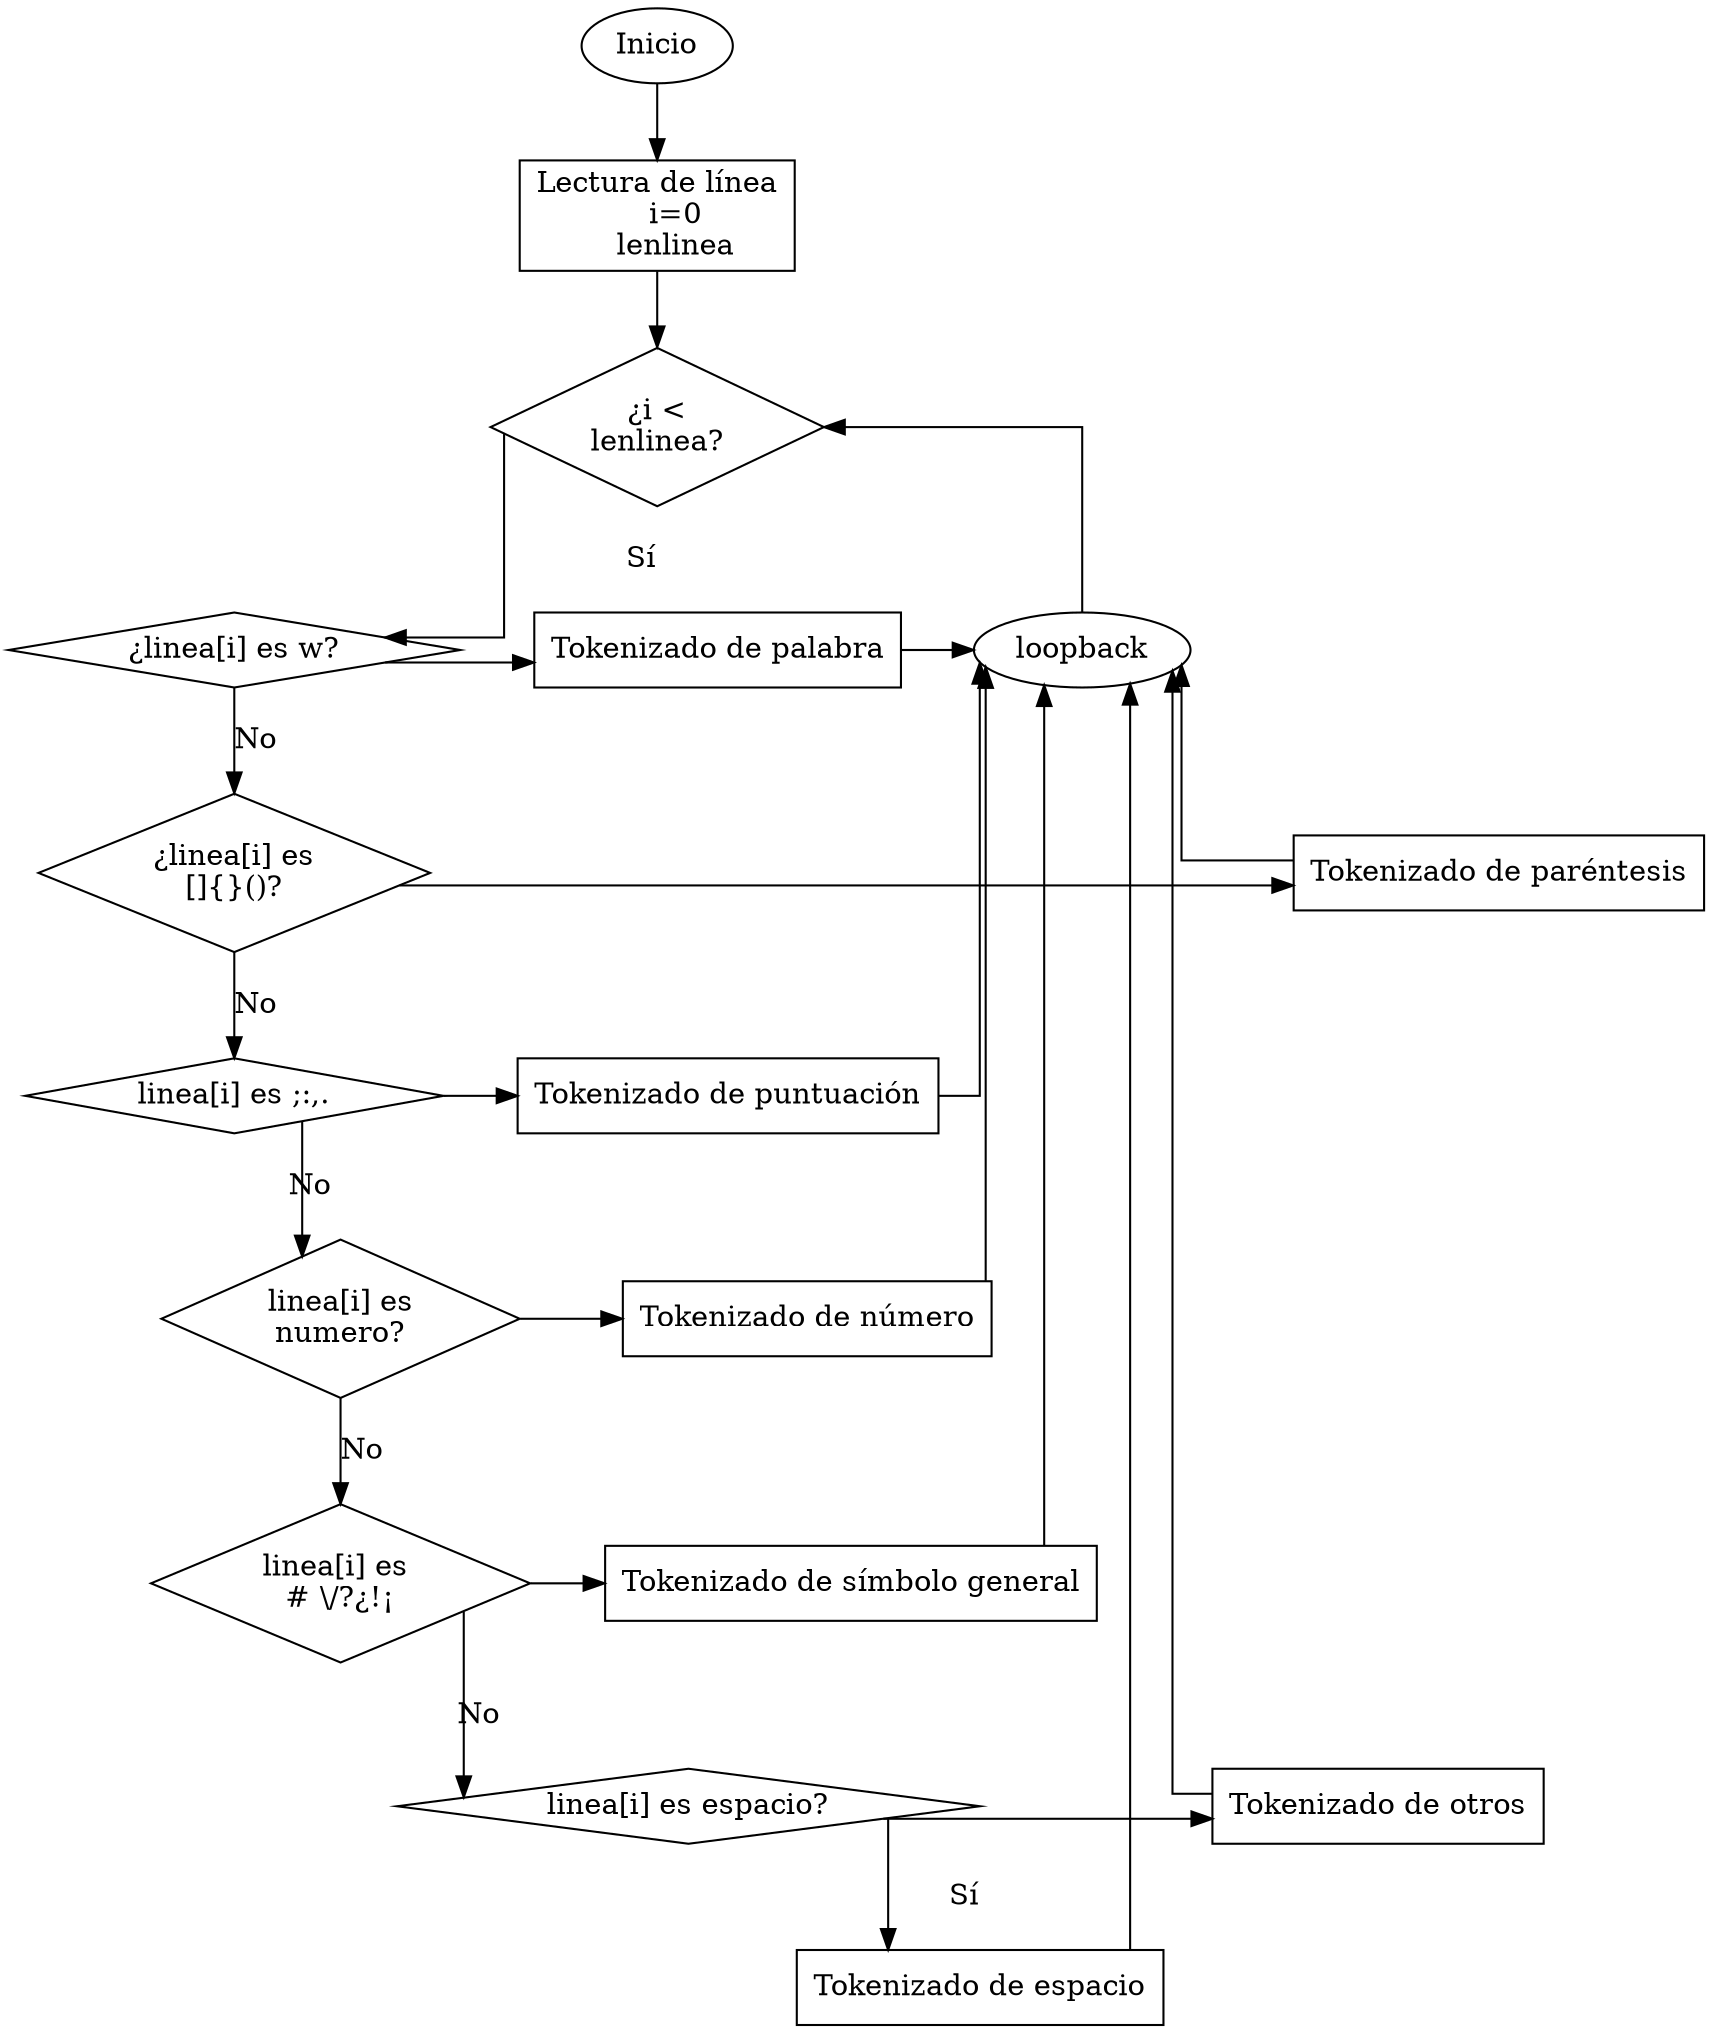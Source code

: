 digraph Diagram{
  splines=ortho

  inicio [label="Inicio" shape="ellipse"];
  loopback
  n1 [
      label="Lectura de línea
    i=0
    lenlinea"
      shape="box"
   ];
  n2 [
      label="¿i <\nlenlinea?"
      shape="diamond"
     ];
  n3 [
      label="¿linea[i] es \w?"
      shape="diamond"
  ];
  n4 [
    label="¿linea[i] es\n[]{}()?"
    shape="diamond"
  ];
  n5 [
    label="linea[i] es ;:,."
    shape="diamond"
  ];
  n6 [
    label="linea[i] es\nnumero?"
    shape="diamond"
  ];
  n8 [
    label="linea[i] es \n# \\/?¿!¡"
    shape="diamond"
  ];
  n7 [
    label="linea[i] es espacio?"
    shape="diamond"
  ];
  n9 [
    label="Tokenizado de palabra"
    shape="box"
  ]
  n10 [
    label="Tokenizado de paréntesis"
    shape="box"
  ]
  n11 [
    label="Tokenizado de puntuación"
    shape="box"
  ]
  n12 [
    label="Tokenizado de número"
    shape="box"
  ]
  n13 [
    label="Tokenizado de símbolo general"
    shape="box"
  ]
  n14 [
    label="Tokenizado de espacio"
    shape="box"
  ]
  n15 [
    label="Tokenizado de otros"
    shape="box"
  ]
  inicio -> n1
  n1  -> n2
  n2  -> n3  [label="Sí"]
  n3  -> n9  [label="Sí"]
  n3  -> n4  [label="No"]
  n4  -> n10 [label="Sí"]
  n4  -> n5  [label="No"]
  n5  -> n11 [label="Sí"]
  n5  -> n6  [label="No"]
  n6  -> n8  [label="No"]
  n6  -> n12 [label="Sí"]
  n8  -> n7  [label="No"]
  n7  -> n14 [label="Sí"]
  n8  -> n13 
  n7  -> n15 [label="No"]
  {n9 n10 n11 n12 n13 n14 n15 } -> loopback
  loopback -> n2
  {rank=same n3 n9 loopback}
  {rank=same n4 n10}
  {rank=same n5 n11}
  {rank=same n6 n12}
  {rank=same n8 n13}
  {rank=same n7 n15}
}

